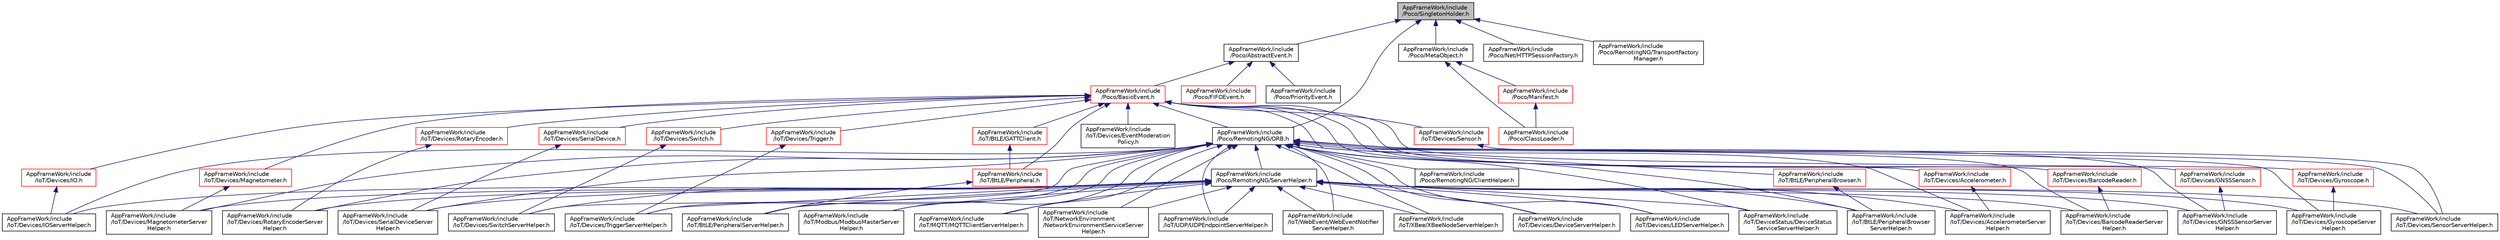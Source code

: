 digraph "AppFrameWork/include/Poco/SingletonHolder.h"
{
 // LATEX_PDF_SIZE
  edge [fontname="Helvetica",fontsize="10",labelfontname="Helvetica",labelfontsize="10"];
  node [fontname="Helvetica",fontsize="10",shape=record];
  Node1 [label="AppFrameWork/include\l/Poco/SingletonHolder.h",height=0.2,width=0.4,color="black", fillcolor="grey75", style="filled", fontcolor="black",tooltip=" "];
  Node1 -> Node2 [dir="back",color="midnightblue",fontsize="10",style="solid"];
  Node2 [label="AppFrameWork/include\l/Poco/AbstractEvent.h",height=0.2,width=0.4,color="black", fillcolor="white", style="filled",URL="$AbstractEvent_8h.html",tooltip=" "];
  Node2 -> Node3 [dir="back",color="midnightblue",fontsize="10",style="solid"];
  Node3 [label="AppFrameWork/include\l/Poco/BasicEvent.h",height=0.2,width=0.4,color="red", fillcolor="white", style="filled",URL="$BasicEvent_8h.html",tooltip=" "];
  Node3 -> Node4 [dir="back",color="midnightblue",fontsize="10",style="solid"];
  Node4 [label="AppFrameWork/include\l/IoT/BtLE/GATTClient.h",height=0.2,width=0.4,color="red", fillcolor="white", style="filled",URL="$GATTClient_8h.html",tooltip=" "];
  Node4 -> Node6 [dir="back",color="midnightblue",fontsize="10",style="solid"];
  Node6 [label="AppFrameWork/include\l/IoT/BtLE/Peripheral.h",height=0.2,width=0.4,color="red", fillcolor="white", style="filled",URL="$Peripheral_8h.html",tooltip=" "];
  Node6 -> Node14 [dir="back",color="midnightblue",fontsize="10",style="solid"];
  Node14 [label="AppFrameWork/include\l/IoT/BtLE/PeripheralServerHelper.h",height=0.2,width=0.4,color="black", fillcolor="white", style="filled",URL="$PeripheralServerHelper_8h.html",tooltip=" "];
  Node3 -> Node6 [dir="back",color="midnightblue",fontsize="10",style="solid"];
  Node3 -> Node19 [dir="back",color="midnightblue",fontsize="10",style="solid"];
  Node19 [label="AppFrameWork/include\l/IoT/BtLE/PeripheralBrowser.h",height=0.2,width=0.4,color="red", fillcolor="white", style="filled",URL="$PeripheralBrowser_8h.html",tooltip=" "];
  Node19 -> Node23 [dir="back",color="midnightblue",fontsize="10",style="solid"];
  Node23 [label="AppFrameWork/include\l/IoT/BtLE/PeripheralBrowser\lServerHelper.h",height=0.2,width=0.4,color="black", fillcolor="white", style="filled",URL="$PeripheralBrowserServerHelper_8h.html",tooltip=" "];
  Node3 -> Node27 [dir="back",color="midnightblue",fontsize="10",style="solid"];
  Node27 [label="AppFrameWork/include\l/IoT/Devices/Accelerometer.h",height=0.2,width=0.4,color="red", fillcolor="white", style="filled",URL="$Accelerometer_8h.html",tooltip=" "];
  Node27 -> Node30 [dir="back",color="midnightblue",fontsize="10",style="solid"];
  Node30 [label="AppFrameWork/include\l/IoT/Devices/AccelerometerServer\lHelper.h",height=0.2,width=0.4,color="black", fillcolor="white", style="filled",URL="$AccelerometerServerHelper_8h.html",tooltip=" "];
  Node3 -> Node35 [dir="back",color="midnightblue",fontsize="10",style="solid"];
  Node35 [label="AppFrameWork/include\l/IoT/Devices/BarcodeReader.h",height=0.2,width=0.4,color="red", fillcolor="white", style="filled",URL="$BarcodeReader_8h.html",tooltip=" "];
  Node35 -> Node36 [dir="back",color="midnightblue",fontsize="10",style="solid"];
  Node36 [label="AppFrameWork/include\l/IoT/Devices/BarcodeReaderServer\lHelper.h",height=0.2,width=0.4,color="black", fillcolor="white", style="filled",URL="$BarcodeReaderServerHelper_8h.html",tooltip=" "];
  Node3 -> Node43 [dir="back",color="midnightblue",fontsize="10",style="solid"];
  Node43 [label="AppFrameWork/include\l/IoT/Devices/EventModeration\lPolicy.h",height=0.2,width=0.4,color="black", fillcolor="white", style="filled",URL="$EventModerationPolicy_8h.html",tooltip=" "];
  Node3 -> Node44 [dir="back",color="midnightblue",fontsize="10",style="solid"];
  Node44 [label="AppFrameWork/include\l/IoT/Devices/GNSSSensor.h",height=0.2,width=0.4,color="red", fillcolor="white", style="filled",URL="$GNSSSensor_8h.html",tooltip=" "];
  Node44 -> Node45 [dir="back",color="midnightblue",fontsize="10",style="solid"];
  Node45 [label="AppFrameWork/include\l/IoT/Devices/GNSSSensorServer\lHelper.h",height=0.2,width=0.4,color="black", fillcolor="white", style="filled",URL="$GNSSSensorServerHelper_8h.html",tooltip=" "];
  Node3 -> Node54 [dir="back",color="midnightblue",fontsize="10",style="solid"];
  Node54 [label="AppFrameWork/include\l/IoT/Devices/Gyroscope.h",height=0.2,width=0.4,color="red", fillcolor="white", style="filled",URL="$Gyroscope_8h.html",tooltip=" "];
  Node54 -> Node55 [dir="back",color="midnightblue",fontsize="10",style="solid"];
  Node55 [label="AppFrameWork/include\l/IoT/Devices/GyroscopeServer\lHelper.h",height=0.2,width=0.4,color="black", fillcolor="white", style="filled",URL="$GyroscopeServerHelper_8h.html",tooltip=" "];
  Node3 -> Node62 [dir="back",color="midnightblue",fontsize="10",style="solid"];
  Node62 [label="AppFrameWork/include\l/IoT/Devices/IO.h",height=0.2,width=0.4,color="red", fillcolor="white", style="filled",URL="$IO_8h.html",tooltip=" "];
  Node62 -> Node66 [dir="back",color="midnightblue",fontsize="10",style="solid"];
  Node66 [label="AppFrameWork/include\l/IoT/Devices/IOServerHelper.h",height=0.2,width=0.4,color="black", fillcolor="white", style="filled",URL="$IOServerHelper_8h.html",tooltip=" "];
  Node3 -> Node68 [dir="back",color="midnightblue",fontsize="10",style="solid"];
  Node68 [label="AppFrameWork/include\l/IoT/Devices/Magnetometer.h",height=0.2,width=0.4,color="red", fillcolor="white", style="filled",URL="$Magnetometer_8h.html",tooltip=" "];
  Node68 -> Node72 [dir="back",color="midnightblue",fontsize="10",style="solid"];
  Node72 [label="AppFrameWork/include\l/IoT/Devices/MagnetometerServer\lHelper.h",height=0.2,width=0.4,color="black", fillcolor="white", style="filled",URL="$MagnetometerServerHelper_8h.html",tooltip=" "];
  Node3 -> Node76 [dir="back",color="midnightblue",fontsize="10",style="solid"];
  Node76 [label="AppFrameWork/include\l/IoT/Devices/RotaryEncoder.h",height=0.2,width=0.4,color="red", fillcolor="white", style="filled",URL="$RotaryEncoder_8h.html",tooltip=" "];
  Node76 -> Node80 [dir="back",color="midnightblue",fontsize="10",style="solid"];
  Node80 [label="AppFrameWork/include\l/IoT/Devices/RotaryEncoderServer\lHelper.h",height=0.2,width=0.4,color="black", fillcolor="white", style="filled",URL="$RotaryEncoderServerHelper_8h.html",tooltip=" "];
  Node3 -> Node82 [dir="back",color="midnightblue",fontsize="10",style="solid"];
  Node82 [label="AppFrameWork/include\l/IoT/Devices/Sensor.h",height=0.2,width=0.4,color="red", fillcolor="white", style="filled",URL="$Sensor_8h.html",tooltip=" "];
  Node82 -> Node86 [dir="back",color="midnightblue",fontsize="10",style="solid"];
  Node86 [label="AppFrameWork/include\l/IoT/Devices/SensorServerHelper.h",height=0.2,width=0.4,color="black", fillcolor="white", style="filled",URL="$SensorServerHelper_8h.html",tooltip=" "];
  Node3 -> Node88 [dir="back",color="midnightblue",fontsize="10",style="solid"];
  Node88 [label="AppFrameWork/include\l/IoT/Devices/SerialDevice.h",height=0.2,width=0.4,color="red", fillcolor="white", style="filled",URL="$SerialDevice_8h.html",tooltip=" "];
  Node88 -> Node92 [dir="back",color="midnightblue",fontsize="10",style="solid"];
  Node92 [label="AppFrameWork/include\l/IoT/Devices/SerialDeviceServer\lHelper.h",height=0.2,width=0.4,color="black", fillcolor="white", style="filled",URL="$SerialDeviceServerHelper_8h.html",tooltip=" "];
  Node3 -> Node94 [dir="back",color="midnightblue",fontsize="10",style="solid"];
  Node94 [label="AppFrameWork/include\l/IoT/Devices/Switch.h",height=0.2,width=0.4,color="red", fillcolor="white", style="filled",URL="$Switch_8h.html",tooltip=" "];
  Node94 -> Node98 [dir="back",color="midnightblue",fontsize="10",style="solid"];
  Node98 [label="AppFrameWork/include\l/IoT/Devices/SwitchServerHelper.h",height=0.2,width=0.4,color="black", fillcolor="white", style="filled",URL="$SwitchServerHelper_8h.html",tooltip=" "];
  Node3 -> Node100 [dir="back",color="midnightblue",fontsize="10",style="solid"];
  Node100 [label="AppFrameWork/include\l/IoT/Devices/Trigger.h",height=0.2,width=0.4,color="red", fillcolor="white", style="filled",URL="$Trigger_8h.html",tooltip=" "];
  Node100 -> Node104 [dir="back",color="midnightblue",fontsize="10",style="solid"];
  Node104 [label="AppFrameWork/include\l/IoT/Devices/TriggerServerHelper.h",height=0.2,width=0.4,color="black", fillcolor="white", style="filled",URL="$TriggerServerHelper_8h.html",tooltip=" "];
  Node3 -> Node338 [dir="back",color="midnightblue",fontsize="10",style="solid"];
  Node338 [label="AppFrameWork/include\l/Poco/RemotingNG/ORB.h",height=0.2,width=0.4,color="black", fillcolor="white", style="filled",URL="$ORB_8h.html",tooltip=" "];
  Node338 -> Node23 [dir="back",color="midnightblue",fontsize="10",style="solid"];
  Node338 -> Node14 [dir="back",color="midnightblue",fontsize="10",style="solid"];
  Node338 -> Node30 [dir="back",color="midnightblue",fontsize="10",style="solid"];
  Node338 -> Node36 [dir="back",color="midnightblue",fontsize="10",style="solid"];
  Node338 -> Node339 [dir="back",color="midnightblue",fontsize="10",style="solid"];
  Node339 [label="AppFrameWork/include\l/IoT/Devices/DeviceServerHelper.h",height=0.2,width=0.4,color="black", fillcolor="white", style="filled",URL="$DeviceServerHelper_8h.html",tooltip=" "];
  Node338 -> Node45 [dir="back",color="midnightblue",fontsize="10",style="solid"];
  Node338 -> Node55 [dir="back",color="midnightblue",fontsize="10",style="solid"];
  Node338 -> Node66 [dir="back",color="midnightblue",fontsize="10",style="solid"];
  Node338 -> Node340 [dir="back",color="midnightblue",fontsize="10",style="solid"];
  Node340 [label="AppFrameWork/include\l/IoT/Devices/LEDServerHelper.h",height=0.2,width=0.4,color="black", fillcolor="white", style="filled",URL="$LEDServerHelper_8h.html",tooltip=" "];
  Node338 -> Node72 [dir="back",color="midnightblue",fontsize="10",style="solid"];
  Node338 -> Node80 [dir="back",color="midnightblue",fontsize="10",style="solid"];
  Node338 -> Node86 [dir="back",color="midnightblue",fontsize="10",style="solid"];
  Node338 -> Node92 [dir="back",color="midnightblue",fontsize="10",style="solid"];
  Node338 -> Node98 [dir="back",color="midnightblue",fontsize="10",style="solid"];
  Node338 -> Node104 [dir="back",color="midnightblue",fontsize="10",style="solid"];
  Node338 -> Node109 [dir="back",color="midnightblue",fontsize="10",style="solid"];
  Node109 [label="AppFrameWork/include\l/IoT/DeviceStatus/DeviceStatus\lServiceServerHelper.h",height=0.2,width=0.4,color="black", fillcolor="white", style="filled",URL="$DeviceStatusServiceServerHelper_8h.html",tooltip=" "];
  Node338 -> Node124 [dir="back",color="midnightblue",fontsize="10",style="solid"];
  Node124 [label="AppFrameWork/include\l/IoT/Modbus/ModbusMasterServer\lHelper.h",height=0.2,width=0.4,color="black", fillcolor="white", style="filled",URL="$ModbusMasterServerHelper_8h.html",tooltip=" "];
  Node338 -> Node193 [dir="back",color="midnightblue",fontsize="10",style="solid"];
  Node193 [label="AppFrameWork/include\l/IoT/MQTT/MQTTClientServerHelper.h",height=0.2,width=0.4,color="black", fillcolor="white", style="filled",URL="$MQTTClientServerHelper_8h.html",tooltip=" "];
  Node338 -> Node217 [dir="back",color="midnightblue",fontsize="10",style="solid"];
  Node217 [label="AppFrameWork/include\l/IoT/NetworkEnvironment\l/NetworkEnvironmentServiceServer\lHelper.h",height=0.2,width=0.4,color="black", fillcolor="white", style="filled",URL="$NetworkEnvironmentServiceServerHelper_8h.html",tooltip=" "];
  Node338 -> Node229 [dir="back",color="midnightblue",fontsize="10",style="solid"];
  Node229 [label="AppFrameWork/include\l/IoT/UDP/UDPEndpointServerHelper.h",height=0.2,width=0.4,color="black", fillcolor="white", style="filled",URL="$UDPEndpointServerHelper_8h.html",tooltip=" "];
  Node338 -> Node341 [dir="back",color="midnightblue",fontsize="10",style="solid"];
  Node341 [label="AppFrameWork/include\l/IoT/WebEvent/WebEventNotifier\lServerHelper.h",height=0.2,width=0.4,color="black", fillcolor="white", style="filled",URL="$WebEventNotifierServerHelper_8h.html",tooltip=" "];
  Node338 -> Node248 [dir="back",color="midnightblue",fontsize="10",style="solid"];
  Node248 [label="AppFrameWork/include\l/IoT/XBee/XBeeNodeServerHelper.h",height=0.2,width=0.4,color="black", fillcolor="white", style="filled",URL="$XBeeNodeServerHelper_8h.html",tooltip=" "];
  Node338 -> Node342 [dir="back",color="midnightblue",fontsize="10",style="solid"];
  Node342 [label="AppFrameWork/include\l/Poco/RemotingNG/ClientHelper.h",height=0.2,width=0.4,color="black", fillcolor="white", style="filled",URL="$ClientHelper_8h.html",tooltip=" "];
  Node338 -> Node343 [dir="back",color="midnightblue",fontsize="10",style="solid"];
  Node343 [label="AppFrameWork/include\l/Poco/RemotingNG/ServerHelper.h",height=0.2,width=0.4,color="black", fillcolor="white", style="filled",URL="$ServerHelper_8h.html",tooltip=" "];
  Node343 -> Node23 [dir="back",color="midnightblue",fontsize="10",style="solid"];
  Node343 -> Node14 [dir="back",color="midnightblue",fontsize="10",style="solid"];
  Node343 -> Node30 [dir="back",color="midnightblue",fontsize="10",style="solid"];
  Node343 -> Node36 [dir="back",color="midnightblue",fontsize="10",style="solid"];
  Node343 -> Node339 [dir="back",color="midnightblue",fontsize="10",style="solid"];
  Node343 -> Node45 [dir="back",color="midnightblue",fontsize="10",style="solid"];
  Node343 -> Node55 [dir="back",color="midnightblue",fontsize="10",style="solid"];
  Node343 -> Node66 [dir="back",color="midnightblue",fontsize="10",style="solid"];
  Node343 -> Node340 [dir="back",color="midnightblue",fontsize="10",style="solid"];
  Node343 -> Node72 [dir="back",color="midnightblue",fontsize="10",style="solid"];
  Node343 -> Node80 [dir="back",color="midnightblue",fontsize="10",style="solid"];
  Node343 -> Node86 [dir="back",color="midnightblue",fontsize="10",style="solid"];
  Node343 -> Node92 [dir="back",color="midnightblue",fontsize="10",style="solid"];
  Node343 -> Node98 [dir="back",color="midnightblue",fontsize="10",style="solid"];
  Node343 -> Node104 [dir="back",color="midnightblue",fontsize="10",style="solid"];
  Node343 -> Node109 [dir="back",color="midnightblue",fontsize="10",style="solid"];
  Node343 -> Node124 [dir="back",color="midnightblue",fontsize="10",style="solid"];
  Node343 -> Node193 [dir="back",color="midnightblue",fontsize="10",style="solid"];
  Node343 -> Node217 [dir="back",color="midnightblue",fontsize="10",style="solid"];
  Node343 -> Node229 [dir="back",color="midnightblue",fontsize="10",style="solid"];
  Node343 -> Node341 [dir="back",color="midnightblue",fontsize="10",style="solid"];
  Node343 -> Node248 [dir="back",color="midnightblue",fontsize="10",style="solid"];
  Node2 -> Node375 [dir="back",color="midnightblue",fontsize="10",style="solid"];
  Node375 [label="AppFrameWork/include\l/Poco/FIFOEvent.h",height=0.2,width=0.4,color="red", fillcolor="white", style="filled",URL="$FIFOEvent_8h.html",tooltip=" "];
  Node2 -> Node390 [dir="back",color="midnightblue",fontsize="10",style="solid"];
  Node390 [label="AppFrameWork/include\l/Poco/PriorityEvent.h",height=0.2,width=0.4,color="black", fillcolor="white", style="filled",URL="$PriorityEvent_8h.html",tooltip=" "];
  Node1 -> Node391 [dir="back",color="midnightblue",fontsize="10",style="solid"];
  Node391 [label="AppFrameWork/include\l/Poco/MetaObject.h",height=0.2,width=0.4,color="black", fillcolor="white", style="filled",URL="$MetaObject_8h.html",tooltip=" "];
  Node391 -> Node392 [dir="back",color="midnightblue",fontsize="10",style="solid"];
  Node392 [label="AppFrameWork/include\l/Poco/ClassLoader.h",height=0.2,width=0.4,color="red", fillcolor="white", style="filled",URL="$ClassLoader_8h.html",tooltip=" "];
  Node391 -> Node393 [dir="back",color="midnightblue",fontsize="10",style="solid"];
  Node393 [label="AppFrameWork/include\l/Poco/Manifest.h",height=0.2,width=0.4,color="red", fillcolor="white", style="filled",URL="$Manifest_8h.html",tooltip=" "];
  Node393 -> Node392 [dir="back",color="midnightblue",fontsize="10",style="solid"];
  Node1 -> Node395 [dir="back",color="midnightblue",fontsize="10",style="solid"];
  Node395 [label="AppFrameWork/include\l/Poco/Net/HTTPSessionFactory.h",height=0.2,width=0.4,color="black", fillcolor="white", style="filled",URL="$HTTPSessionFactory_8h.html",tooltip=" "];
  Node1 -> Node338 [dir="back",color="midnightblue",fontsize="10",style="solid"];
  Node1 -> Node396 [dir="back",color="midnightblue",fontsize="10",style="solid"];
  Node396 [label="AppFrameWork/include\l/Poco/RemotingNG/TransportFactory\lManager.h",height=0.2,width=0.4,color="black", fillcolor="white", style="filled",URL="$TransportFactoryManager_8h.html",tooltip=" "];
}

